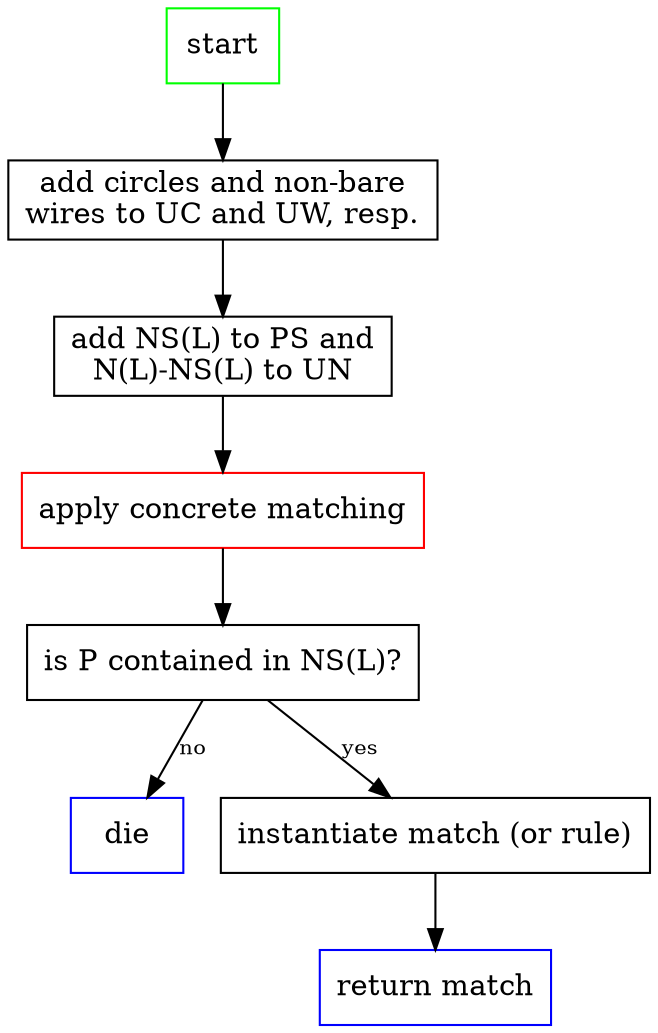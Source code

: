 digraph {
    node [shape=box]
    edge [fontsize=10]
    start [color=green]
    addwires [label="add circles and non-bare\nwires to UC and UW, resp."]
    addpartial [label="add NS(L) to PS and\nN(L)-NS(L) to UN"]
    match [label="apply concrete matching",color=red]
    test [label="is P contained in NS(L)?"]
    die [color=blue]
    inst [label="instantiate match (or rule)"]
    done [label="return match",color=blue]
    
    start -> addwires -> addpartial -> match -> test
    test -> die [label=no]
    test -> inst [label=yes]
    inst -> done
}
